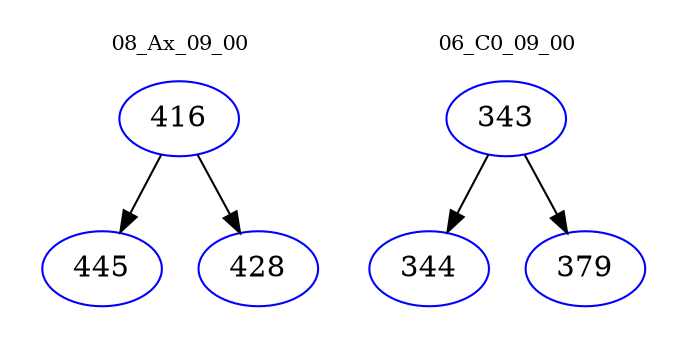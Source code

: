 digraph{
subgraph cluster_0 {
color = white
label = "08_Ax_09_00";
fontsize=10;
T0_416 [label="416", color="blue"]
T0_416 -> T0_445 [color="black"]
T0_445 [label="445", color="blue"]
T0_416 -> T0_428 [color="black"]
T0_428 [label="428", color="blue"]
}
subgraph cluster_1 {
color = white
label = "06_C0_09_00";
fontsize=10;
T1_343 [label="343", color="blue"]
T1_343 -> T1_344 [color="black"]
T1_344 [label="344", color="blue"]
T1_343 -> T1_379 [color="black"]
T1_379 [label="379", color="blue"]
}
}
